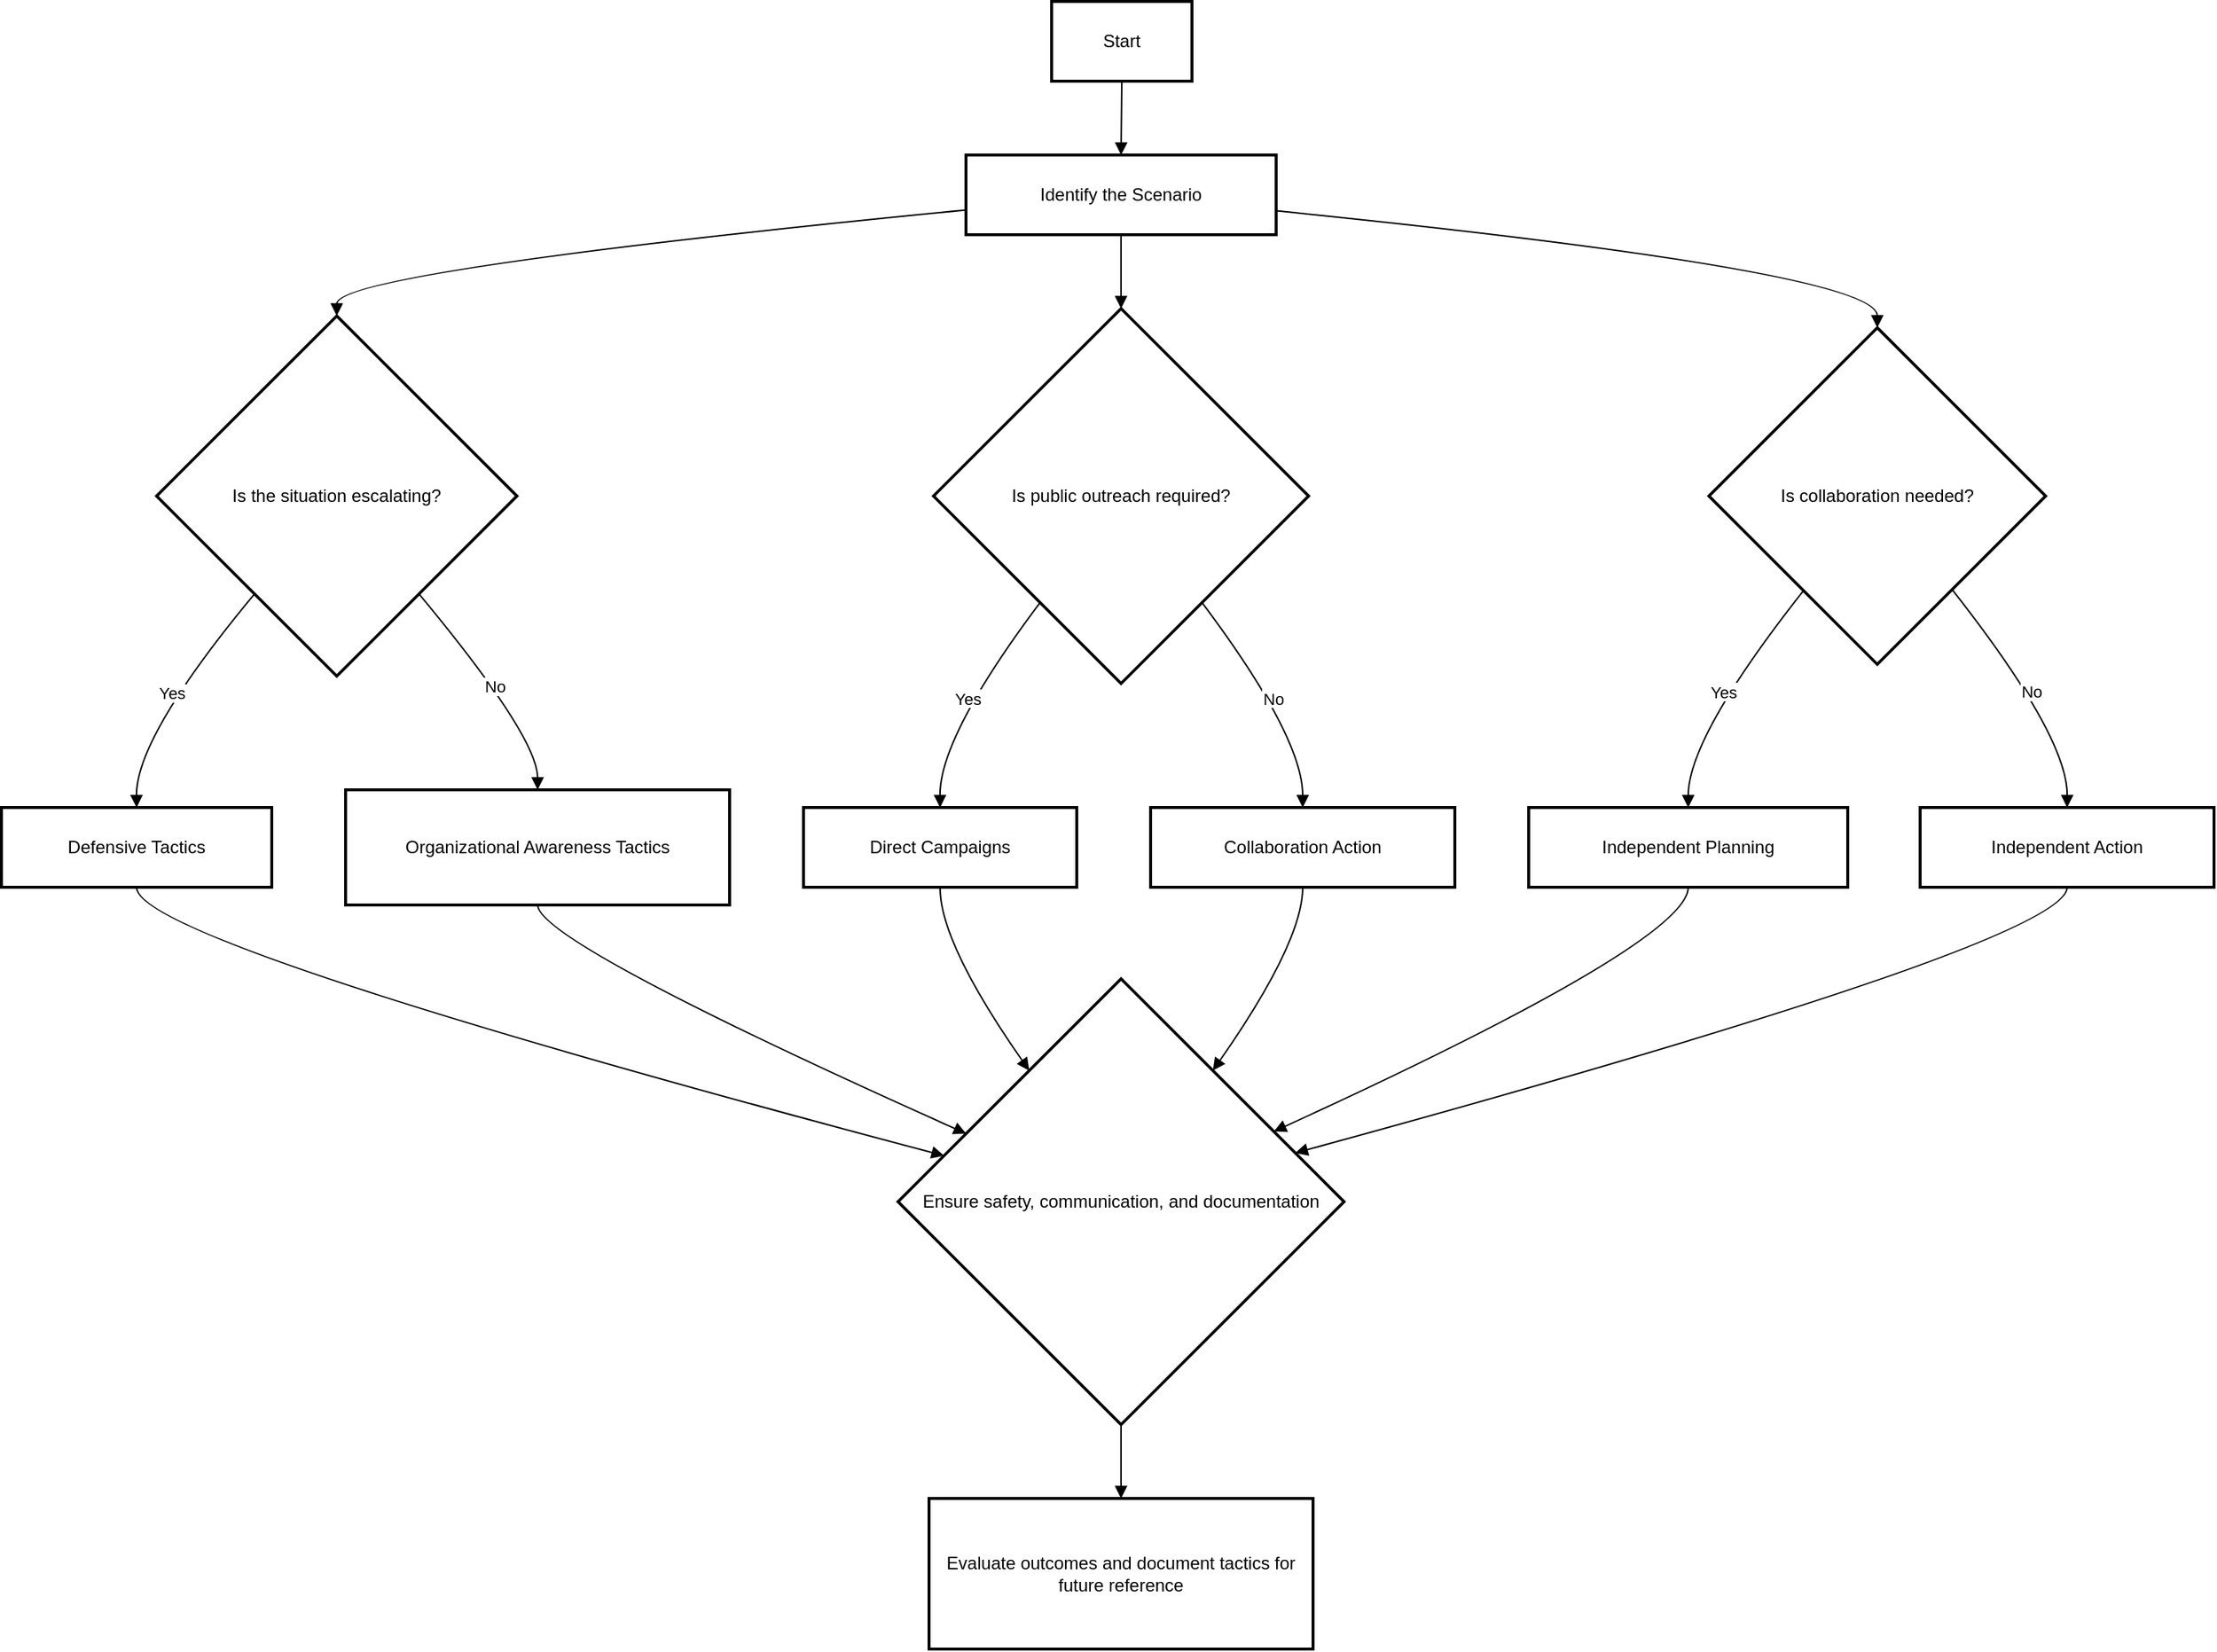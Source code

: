 <mxfile version="26.2.14">
  <diagram name="Page-1" id="eeQgSYN5oPoYnCOFWd5Y">
    <mxGraphModel>
      <root>
        <mxCell id="0" />
        <mxCell id="1" parent="0" />
        <mxCell id="2" value="Start" style="whiteSpace=wrap;strokeWidth=2;" vertex="1" parent="1">
          <mxGeometry x="719" y="8" width="95" height="54" as="geometry" />
        </mxCell>
        <mxCell id="3" value="Identify the Scenario" style="whiteSpace=wrap;strokeWidth=2;" vertex="1" parent="1">
          <mxGeometry x="661" y="112" width="210" height="54" as="geometry" />
        </mxCell>
        <mxCell id="4" value="Is the situation escalating?" style="rhombus;strokeWidth=2;whiteSpace=wrap;" vertex="1" parent="1">
          <mxGeometry x="113" y="221" width="244" height="244" as="geometry" />
        </mxCell>
        <mxCell id="5" value="Is public outreach required?" style="rhombus;strokeWidth=2;whiteSpace=wrap;" vertex="1" parent="1">
          <mxGeometry x="639" y="216" width="254" height="254" as="geometry" />
        </mxCell>
        <mxCell id="6" value="Is collaboration needed?" style="rhombus;strokeWidth=2;whiteSpace=wrap;" vertex="1" parent="1">
          <mxGeometry x="1164" y="229" width="228" height="228" as="geometry" />
        </mxCell>
        <mxCell id="7" value="Defensive Tactics" style="whiteSpace=wrap;strokeWidth=2;" vertex="1" parent="1">
          <mxGeometry x="8" y="554" width="183" height="54" as="geometry" />
        </mxCell>
        <mxCell id="8" value="Organizational Awareness Tactics" style="whiteSpace=wrap;strokeWidth=2;" vertex="1" parent="1">
          <mxGeometry x="241" y="542" width="260" height="78" as="geometry" />
        </mxCell>
        <mxCell id="9" value="Direct Campaigns" style="whiteSpace=wrap;strokeWidth=2;" vertex="1" parent="1">
          <mxGeometry x="551" y="554" width="185" height="54" as="geometry" />
        </mxCell>
        <mxCell id="10" value="Collaboration Action" style="whiteSpace=wrap;strokeWidth=2;" vertex="1" parent="1">
          <mxGeometry x="786" y="554" width="206" height="54" as="geometry" />
        </mxCell>
        <mxCell id="11" value="Independent Planning" style="whiteSpace=wrap;strokeWidth=2;" vertex="1" parent="1">
          <mxGeometry x="1042" y="554" width="216" height="54" as="geometry" />
        </mxCell>
        <mxCell id="12" value="Independent Action" style="whiteSpace=wrap;strokeWidth=2;" vertex="1" parent="1">
          <mxGeometry x="1307" y="554" width="199" height="54" as="geometry" />
        </mxCell>
        <mxCell id="13" value="Ensure safety, communication, and documentation" style="rhombus;strokeWidth=2;whiteSpace=wrap;" vertex="1" parent="1">
          <mxGeometry x="615" y="670" width="302" height="302" as="geometry" />
        </mxCell>
        <mxCell id="14" value="Evaluate outcomes and document tactics for future reference" style="whiteSpace=wrap;strokeWidth=2;" vertex="1" parent="1">
          <mxGeometry x="636" y="1022" width="260" height="102" as="geometry" />
        </mxCell>
        <mxCell id="15" value="" style="curved=1;startArrow=none;endArrow=block;exitX=0.5;exitY=1;entryX=0.5;entryY=0;" edge="1" parent="1" source="2" target="3">
          <mxGeometry relative="1" as="geometry">
            <Array as="points" />
          </mxGeometry>
        </mxCell>
        <mxCell id="16" value="" style="curved=1;startArrow=none;endArrow=block;exitX=0;exitY=0.69;entryX=0.5;entryY=0;" edge="1" parent="1" source="3" target="4">
          <mxGeometry relative="1" as="geometry">
            <Array as="points">
              <mxPoint x="235" y="191" />
            </Array>
          </mxGeometry>
        </mxCell>
        <mxCell id="17" value="" style="curved=1;startArrow=none;endArrow=block;exitX=0.5;exitY=1;entryX=0.5;entryY=0;" edge="1" parent="1" source="3" target="5">
          <mxGeometry relative="1" as="geometry">
            <Array as="points" />
          </mxGeometry>
        </mxCell>
        <mxCell id="18" value="" style="curved=1;startArrow=none;endArrow=block;exitX=1;exitY=0.7;entryX=0.5;entryY=0;" edge="1" parent="1" source="3" target="6">
          <mxGeometry relative="1" as="geometry">
            <Array as="points">
              <mxPoint x="1278" y="191" />
            </Array>
          </mxGeometry>
        </mxCell>
        <mxCell id="19" value="Yes" style="curved=1;startArrow=none;endArrow=block;exitX=0.08;exitY=1;entryX=0.5;entryY=0;" edge="1" parent="1" source="4" target="7">
          <mxGeometry relative="1" as="geometry">
            <Array as="points">
              <mxPoint x="99" y="506" />
            </Array>
          </mxGeometry>
        </mxCell>
        <mxCell id="20" value="No" style="curved=1;startArrow=none;endArrow=block;exitX=0.92;exitY=1;entryX=0.5;entryY=0;" edge="1" parent="1" source="4" target="8">
          <mxGeometry relative="1" as="geometry">
            <Array as="points">
              <mxPoint x="371" y="506" />
            </Array>
          </mxGeometry>
        </mxCell>
        <mxCell id="21" value="Yes" style="curved=1;startArrow=none;endArrow=block;exitX=0.12;exitY=1;entryX=0.5;entryY=0;" edge="1" parent="1" source="5" target="9">
          <mxGeometry relative="1" as="geometry">
            <Array as="points">
              <mxPoint x="643" y="506" />
            </Array>
          </mxGeometry>
        </mxCell>
        <mxCell id="22" value="No" style="curved=1;startArrow=none;endArrow=block;exitX=0.88;exitY=1;entryX=0.5;entryY=0;" edge="1" parent="1" source="5" target="10">
          <mxGeometry relative="1" as="geometry">
            <Array as="points">
              <mxPoint x="889" y="506" />
            </Array>
          </mxGeometry>
        </mxCell>
        <mxCell id="23" value="Yes" style="curved=1;startArrow=none;endArrow=block;exitX=0.11;exitY=1;entryX=0.5;entryY=0;" edge="1" parent="1" source="6" target="11">
          <mxGeometry relative="1" as="geometry">
            <Array as="points">
              <mxPoint x="1150" y="506" />
            </Array>
          </mxGeometry>
        </mxCell>
        <mxCell id="24" value="No" style="curved=1;startArrow=none;endArrow=block;exitX=0.9;exitY=1;entryX=0.5;entryY=0;" edge="1" parent="1" source="6" target="12">
          <mxGeometry relative="1" as="geometry">
            <Array as="points">
              <mxPoint x="1407" y="506" />
            </Array>
          </mxGeometry>
        </mxCell>
        <mxCell id="25" value="" style="curved=1;startArrow=none;endArrow=block;exitX=0.5;exitY=1;entryX=0;entryY=0.37;" edge="1" parent="1" source="7" target="13">
          <mxGeometry relative="1" as="geometry">
            <Array as="points">
              <mxPoint x="99" y="645" />
            </Array>
          </mxGeometry>
        </mxCell>
        <mxCell id="26" value="" style="curved=1;startArrow=none;endArrow=block;exitX=0.5;exitY=1;entryX=0;entryY=0.28;" edge="1" parent="1" source="8" target="13">
          <mxGeometry relative="1" as="geometry">
            <Array as="points">
              <mxPoint x="371" y="645" />
            </Array>
          </mxGeometry>
        </mxCell>
        <mxCell id="27" value="" style="curved=1;startArrow=none;endArrow=block;exitX=0.5;exitY=1;entryX=0.15;entryY=0;" edge="1" parent="1" source="9" target="13">
          <mxGeometry relative="1" as="geometry">
            <Array as="points">
              <mxPoint x="643" y="645" />
            </Array>
          </mxGeometry>
        </mxCell>
        <mxCell id="28" value="" style="curved=1;startArrow=none;endArrow=block;exitX=0.5;exitY=1;entryX=0.85;entryY=0;" edge="1" parent="1" source="10" target="13">
          <mxGeometry relative="1" as="geometry">
            <Array as="points">
              <mxPoint x="889" y="645" />
            </Array>
          </mxGeometry>
        </mxCell>
        <mxCell id="29" value="" style="curved=1;startArrow=none;endArrow=block;exitX=0.5;exitY=1;entryX=1;entryY=0.27;" edge="1" parent="1" source="11" target="13">
          <mxGeometry relative="1" as="geometry">
            <Array as="points">
              <mxPoint x="1150" y="645" />
            </Array>
          </mxGeometry>
        </mxCell>
        <mxCell id="30" value="" style="curved=1;startArrow=none;endArrow=block;exitX=0.5;exitY=1;entryX=1;entryY=0.36;" edge="1" parent="1" source="12" target="13">
          <mxGeometry relative="1" as="geometry">
            <Array as="points">
              <mxPoint x="1407" y="645" />
            </Array>
          </mxGeometry>
        </mxCell>
        <mxCell id="31" value="" style="curved=1;startArrow=none;endArrow=block;exitX=0.5;exitY=1;entryX=0.5;entryY=0;" edge="1" parent="1" source="13" target="14">
          <mxGeometry relative="1" as="geometry">
            <Array as="points" />
          </mxGeometry>
        </mxCell>
      </root>
    </mxGraphModel>
  </diagram>
</mxfile>
